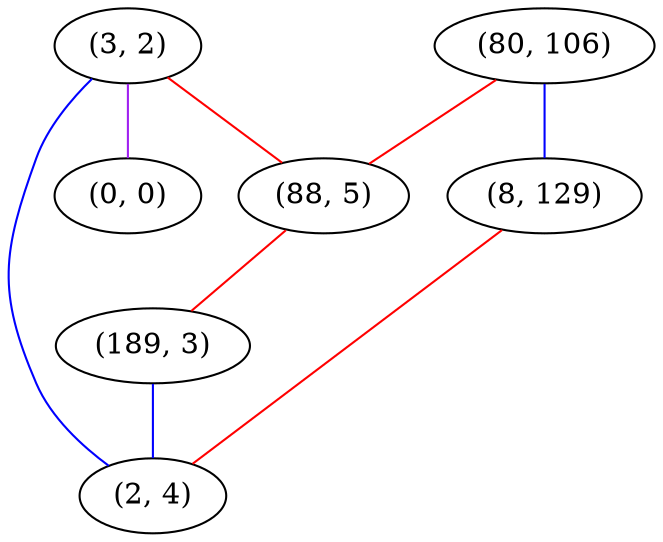 graph "" {
"(3, 2)";
"(0, 0)";
"(80, 106)";
"(8, 129)";
"(88, 5)";
"(189, 3)";
"(2, 4)";
"(3, 2)" -- "(0, 0)"  [color=purple, key=0, weight=4];
"(3, 2)" -- "(88, 5)"  [color=red, key=0, weight=1];
"(3, 2)" -- "(2, 4)"  [color=blue, key=0, weight=3];
"(80, 106)" -- "(8, 129)"  [color=blue, key=0, weight=3];
"(80, 106)" -- "(88, 5)"  [color=red, key=0, weight=1];
"(8, 129)" -- "(2, 4)"  [color=red, key=0, weight=1];
"(88, 5)" -- "(189, 3)"  [color=red, key=0, weight=1];
"(189, 3)" -- "(2, 4)"  [color=blue, key=0, weight=3];
}
